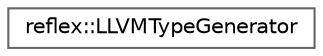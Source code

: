 digraph "Graphical Class Hierarchy"
{
 // LATEX_PDF_SIZE
  bgcolor="transparent";
  edge [fontname=Helvetica,fontsize=10,labelfontname=Helvetica,labelfontsize=10];
  node [fontname=Helvetica,fontsize=10,shape=box,height=0.2,width=0.4];
  rankdir="LR";
  Node0 [id="Node000000",label="reflex::LLVMTypeGenerator",height=0.2,width=0.4,color="grey40", fillcolor="white", style="filled",URL="$classreflex_1_1LLVMTypeGenerator.html",tooltip=" "];
}
